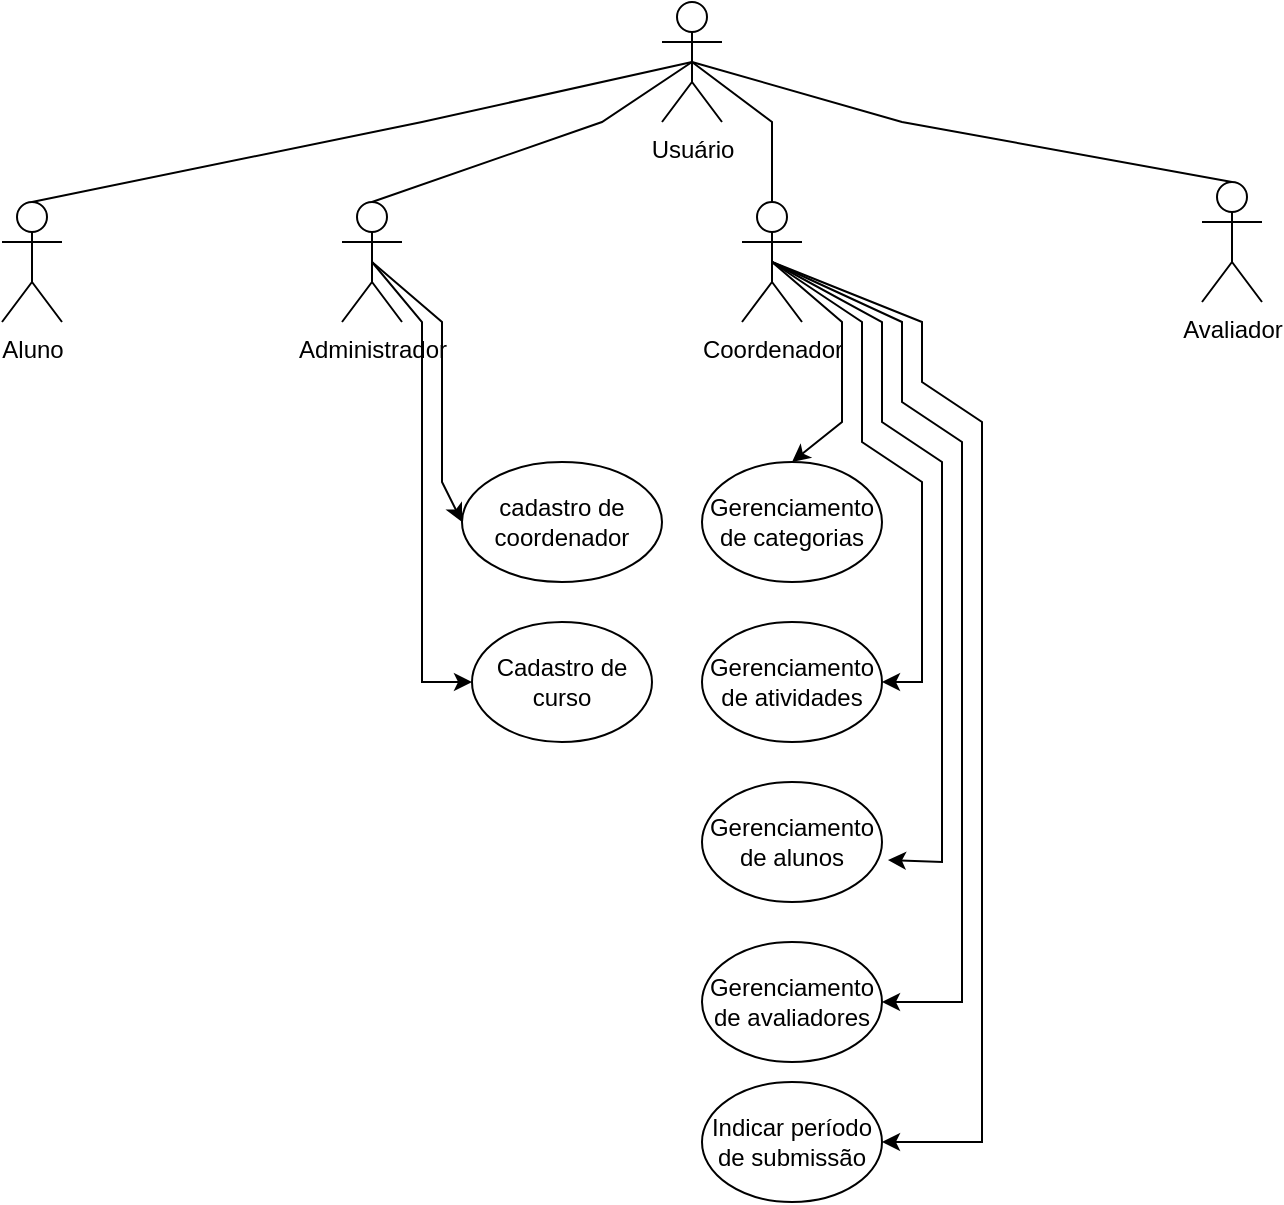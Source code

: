 <mxfile version="26.2.12">
  <diagram name="Página-1" id="lKEfuA6IKY5HmcUoQjAZ">
    <mxGraphModel dx="1420" dy="760" grid="1" gridSize="10" guides="1" tooltips="1" connect="1" arrows="1" fold="1" page="1" pageScale="1" pageWidth="827" pageHeight="1169" math="0" shadow="0">
      <root>
        <mxCell id="0" />
        <mxCell id="1" parent="0" />
        <mxCell id="bWWshmXrRq2cFkP4rkLB-2" value="Usuário" style="shape=umlActor;verticalLabelPosition=bottom;verticalAlign=top;html=1;outlineConnect=0;" vertex="1" parent="1">
          <mxGeometry x="400" y="120" width="30" height="60" as="geometry" />
        </mxCell>
        <mxCell id="bWWshmXrRq2cFkP4rkLB-3" value="Aluno" style="shape=umlActor;verticalLabelPosition=bottom;verticalAlign=top;html=1;outlineConnect=0;" vertex="1" parent="1">
          <mxGeometry x="70" y="220" width="30" height="60" as="geometry" />
        </mxCell>
        <mxCell id="bWWshmXrRq2cFkP4rkLB-7" value="Administrador" style="shape=umlActor;verticalLabelPosition=bottom;verticalAlign=top;html=1;outlineConnect=0;" vertex="1" parent="1">
          <mxGeometry x="240" y="220" width="30" height="60" as="geometry" />
        </mxCell>
        <mxCell id="bWWshmXrRq2cFkP4rkLB-8" value="Coordenador" style="shape=umlActor;verticalLabelPosition=bottom;verticalAlign=top;html=1;outlineConnect=0;" vertex="1" parent="1">
          <mxGeometry x="440" y="220" width="30" height="60" as="geometry" />
        </mxCell>
        <mxCell id="bWWshmXrRq2cFkP4rkLB-11" value="Avaliador" style="shape=umlActor;verticalLabelPosition=bottom;verticalAlign=top;html=1;outlineConnect=0;" vertex="1" parent="1">
          <mxGeometry x="670" y="210" width="30" height="60" as="geometry" />
        </mxCell>
        <mxCell id="bWWshmXrRq2cFkP4rkLB-13" value="" style="endArrow=none;html=1;rounded=0;entryX=0.5;entryY=0.5;entryDx=0;entryDy=0;entryPerimeter=0;exitX=0.5;exitY=0;exitDx=0;exitDy=0;exitPerimeter=0;" edge="1" parent="1" source="bWWshmXrRq2cFkP4rkLB-3" target="bWWshmXrRq2cFkP4rkLB-2">
          <mxGeometry width="50" height="50" relative="1" as="geometry">
            <mxPoint x="570" y="480" as="sourcePoint" />
            <mxPoint x="560" y="400" as="targetPoint" />
            <Array as="points">
              <mxPoint x="280" y="180" />
            </Array>
          </mxGeometry>
        </mxCell>
        <mxCell id="bWWshmXrRq2cFkP4rkLB-14" value="" style="endArrow=none;html=1;rounded=0;entryX=0.5;entryY=0.5;entryDx=0;entryDy=0;entryPerimeter=0;exitX=0.5;exitY=0;exitDx=0;exitDy=0;exitPerimeter=0;" edge="1" parent="1" source="bWWshmXrRq2cFkP4rkLB-7" target="bWWshmXrRq2cFkP4rkLB-2">
          <mxGeometry width="50" height="50" relative="1" as="geometry">
            <mxPoint x="570" y="480" as="sourcePoint" />
            <mxPoint x="620" y="430" as="targetPoint" />
            <Array as="points">
              <mxPoint x="370" y="180" />
            </Array>
          </mxGeometry>
        </mxCell>
        <mxCell id="bWWshmXrRq2cFkP4rkLB-16" value="" style="endArrow=none;html=1;rounded=0;entryX=0.5;entryY=0.5;entryDx=0;entryDy=0;entryPerimeter=0;exitX=0.5;exitY=0;exitDx=0;exitDy=0;exitPerimeter=0;" edge="1" parent="1" source="bWWshmXrRq2cFkP4rkLB-8" target="bWWshmXrRq2cFkP4rkLB-2">
          <mxGeometry width="50" height="50" relative="1" as="geometry">
            <mxPoint x="570" y="480" as="sourcePoint" />
            <mxPoint x="620" y="430" as="targetPoint" />
            <Array as="points">
              <mxPoint x="455" y="180" />
            </Array>
          </mxGeometry>
        </mxCell>
        <mxCell id="bWWshmXrRq2cFkP4rkLB-17" value="" style="endArrow=none;html=1;rounded=0;exitX=0.5;exitY=0;exitDx=0;exitDy=0;exitPerimeter=0;entryX=0.5;entryY=0.5;entryDx=0;entryDy=0;entryPerimeter=0;" edge="1" parent="1" source="bWWshmXrRq2cFkP4rkLB-11" target="bWWshmXrRq2cFkP4rkLB-2">
          <mxGeometry width="50" height="50" relative="1" as="geometry">
            <mxPoint x="570" y="480" as="sourcePoint" />
            <mxPoint x="420" y="150" as="targetPoint" />
            <Array as="points">
              <mxPoint x="520" y="180" />
            </Array>
          </mxGeometry>
        </mxCell>
        <mxCell id="bWWshmXrRq2cFkP4rkLB-18" value="Cadastro de curso" style="ellipse;whiteSpace=wrap;html=1;" vertex="1" parent="1">
          <mxGeometry x="305" y="430" width="90" height="60" as="geometry" />
        </mxCell>
        <mxCell id="bWWshmXrRq2cFkP4rkLB-19" value="cadastro de coordenador" style="ellipse;whiteSpace=wrap;html=1;" vertex="1" parent="1">
          <mxGeometry x="300" y="350" width="100" height="60" as="geometry" />
        </mxCell>
        <mxCell id="bWWshmXrRq2cFkP4rkLB-20" value="" style="endArrow=classic;html=1;rounded=0;entryX=0;entryY=0.5;entryDx=0;entryDy=0;exitX=0.5;exitY=0.5;exitDx=0;exitDy=0;exitPerimeter=0;" edge="1" parent="1" source="bWWshmXrRq2cFkP4rkLB-7" target="bWWshmXrRq2cFkP4rkLB-18">
          <mxGeometry width="50" height="50" relative="1" as="geometry">
            <mxPoint x="390" y="420" as="sourcePoint" />
            <mxPoint x="440" y="370" as="targetPoint" />
            <Array as="points">
              <mxPoint x="280" y="280" />
              <mxPoint x="280" y="360" />
              <mxPoint x="280" y="460" />
            </Array>
          </mxGeometry>
        </mxCell>
        <mxCell id="bWWshmXrRq2cFkP4rkLB-22" value="Gerenciamento de categorias" style="ellipse;whiteSpace=wrap;html=1;" vertex="1" parent="1">
          <mxGeometry x="420" y="350" width="90" height="60" as="geometry" />
        </mxCell>
        <mxCell id="bWWshmXrRq2cFkP4rkLB-23" value="Gerenciamento de atividades" style="ellipse;whiteSpace=wrap;html=1;" vertex="1" parent="1">
          <mxGeometry x="420" y="430" width="90" height="60" as="geometry" />
        </mxCell>
        <mxCell id="bWWshmXrRq2cFkP4rkLB-24" value="" style="endArrow=classic;html=1;rounded=0;exitX=0.5;exitY=0.5;exitDx=0;exitDy=0;exitPerimeter=0;entryX=0;entryY=0.5;entryDx=0;entryDy=0;" edge="1" parent="1" source="bWWshmXrRq2cFkP4rkLB-7" target="bWWshmXrRq2cFkP4rkLB-19">
          <mxGeometry width="50" height="50" relative="1" as="geometry">
            <mxPoint x="390" y="420" as="sourcePoint" />
            <mxPoint x="440" y="370" as="targetPoint" />
            <Array as="points">
              <mxPoint x="290" y="280" />
              <mxPoint x="290" y="330" />
              <mxPoint x="290" y="360" />
            </Array>
          </mxGeometry>
        </mxCell>
        <mxCell id="bWWshmXrRq2cFkP4rkLB-25" value="" style="endArrow=classic;html=1;rounded=0;exitX=0.5;exitY=0.5;exitDx=0;exitDy=0;exitPerimeter=0;entryX=0.5;entryY=0;entryDx=0;entryDy=0;" edge="1" parent="1" source="bWWshmXrRq2cFkP4rkLB-8" target="bWWshmXrRq2cFkP4rkLB-22">
          <mxGeometry width="50" height="50" relative="1" as="geometry">
            <mxPoint x="390" y="420" as="sourcePoint" />
            <mxPoint x="440" y="370" as="targetPoint" />
            <Array as="points">
              <mxPoint x="490" y="280" />
              <mxPoint x="490" y="330" />
            </Array>
          </mxGeometry>
        </mxCell>
        <mxCell id="bWWshmXrRq2cFkP4rkLB-26" value="" style="endArrow=classic;html=1;rounded=0;exitX=0.5;exitY=0.5;exitDx=0;exitDy=0;exitPerimeter=0;entryX=1;entryY=0.5;entryDx=0;entryDy=0;" edge="1" parent="1" source="bWWshmXrRq2cFkP4rkLB-8" target="bWWshmXrRq2cFkP4rkLB-23">
          <mxGeometry width="50" height="50" relative="1" as="geometry">
            <mxPoint x="390" y="420" as="sourcePoint" />
            <mxPoint x="520" y="370" as="targetPoint" />
            <Array as="points">
              <mxPoint x="500" y="280" />
              <mxPoint x="500" y="340" />
              <mxPoint x="530" y="360" />
              <mxPoint x="530" y="460" />
            </Array>
          </mxGeometry>
        </mxCell>
        <mxCell id="bWWshmXrRq2cFkP4rkLB-27" value="Gerenciamento de alunos" style="ellipse;whiteSpace=wrap;html=1;" vertex="1" parent="1">
          <mxGeometry x="420" y="510" width="90" height="60" as="geometry" />
        </mxCell>
        <mxCell id="bWWshmXrRq2cFkP4rkLB-28" value="" style="endArrow=classic;html=1;rounded=0;entryX=1.033;entryY=0.65;entryDx=0;entryDy=0;entryPerimeter=0;exitX=0.5;exitY=0.5;exitDx=0;exitDy=0;exitPerimeter=0;" edge="1" parent="1" source="bWWshmXrRq2cFkP4rkLB-8" target="bWWshmXrRq2cFkP4rkLB-27">
          <mxGeometry width="50" height="50" relative="1" as="geometry">
            <mxPoint x="390" y="420" as="sourcePoint" />
            <mxPoint x="440" y="370" as="targetPoint" />
            <Array as="points">
              <mxPoint x="510" y="280" />
              <mxPoint x="510" y="330" />
              <mxPoint x="540" y="350" />
              <mxPoint x="540" y="460" />
              <mxPoint x="540" y="550" />
            </Array>
          </mxGeometry>
        </mxCell>
        <mxCell id="bWWshmXrRq2cFkP4rkLB-29" value="Gerenciamento de avaliadores" style="ellipse;whiteSpace=wrap;html=1;" vertex="1" parent="1">
          <mxGeometry x="420" y="590" width="90" height="60" as="geometry" />
        </mxCell>
        <mxCell id="bWWshmXrRq2cFkP4rkLB-30" value="" style="endArrow=classic;html=1;rounded=0;entryX=1;entryY=0.5;entryDx=0;entryDy=0;exitX=0.5;exitY=0.5;exitDx=0;exitDy=0;exitPerimeter=0;" edge="1" parent="1" source="bWWshmXrRq2cFkP4rkLB-8" target="bWWshmXrRq2cFkP4rkLB-29">
          <mxGeometry width="50" height="50" relative="1" as="geometry">
            <mxPoint x="490" y="250" as="sourcePoint" />
            <mxPoint x="523" y="559" as="targetPoint" />
            <Array as="points">
              <mxPoint x="520" y="280" />
              <mxPoint x="520" y="320" />
              <mxPoint x="550" y="340" />
              <mxPoint x="550" y="470" />
              <mxPoint x="550" y="620" />
            </Array>
          </mxGeometry>
        </mxCell>
        <mxCell id="bWWshmXrRq2cFkP4rkLB-31" value="Indicar período de submissão" style="ellipse;whiteSpace=wrap;html=1;" vertex="1" parent="1">
          <mxGeometry x="420" y="660" width="90" height="60" as="geometry" />
        </mxCell>
        <mxCell id="bWWshmXrRq2cFkP4rkLB-32" value="" style="endArrow=classic;html=1;rounded=0;entryX=1;entryY=0.5;entryDx=0;entryDy=0;exitX=0.5;exitY=0.5;exitDx=0;exitDy=0;exitPerimeter=0;" edge="1" parent="1" source="bWWshmXrRq2cFkP4rkLB-8" target="bWWshmXrRq2cFkP4rkLB-31">
          <mxGeometry width="50" height="50" relative="1" as="geometry">
            <mxPoint x="465" y="260" as="sourcePoint" />
            <mxPoint x="520" y="630" as="targetPoint" />
            <Array as="points">
              <mxPoint x="530" y="280" />
              <mxPoint x="530" y="310" />
              <mxPoint x="560" y="330" />
              <mxPoint x="560" y="480" />
              <mxPoint x="560" y="690" />
            </Array>
          </mxGeometry>
        </mxCell>
      </root>
    </mxGraphModel>
  </diagram>
</mxfile>
